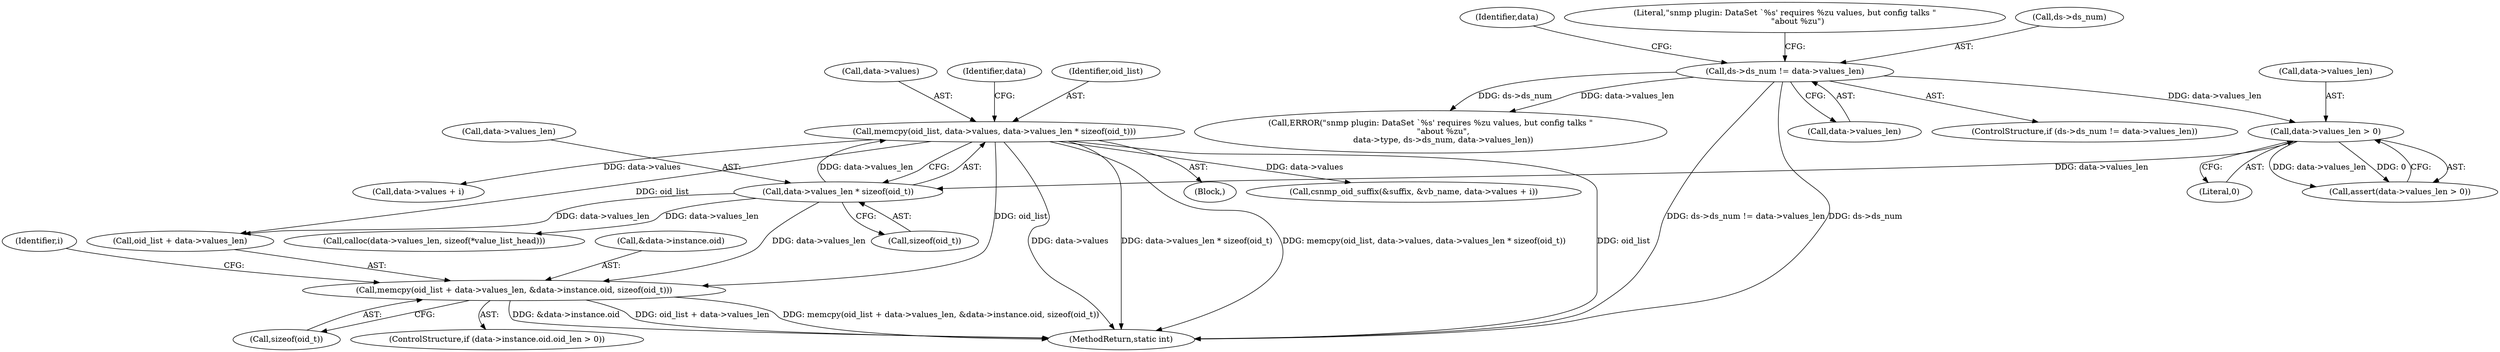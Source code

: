 digraph "0_collectd_d16c24542b2f96a194d43a73c2e5778822b9cb47@API" {
"1000235" [label="(Call,memcpy(oid_list + data->values_len, &data->instance.oid, sizeof(oid_t)))"];
"1000214" [label="(Call,memcpy(oid_list, data->values, data->values_len * sizeof(oid_t)))"];
"1000219" [label="(Call,data->values_len * sizeof(oid_t))"];
"1000209" [label="(Call,data->values_len > 0)"];
"1000186" [label="(Call,ds->ds_num != data->values_len)"];
"1000211" [label="(Identifier,data)"];
"1000219" [label="(Call,data->values_len * sizeof(oid_t))"];
"1000195" [label="(Literal,\"snmp plugin: DataSet `%s' requires %zu values, but config talks \"\n          \"about %zu\")"];
"1000216" [label="(Call,data->values)"];
"1000186" [label="(Call,ds->ds_num != data->values_len)"];
"1000230" [label="(Identifier,data)"];
"1000209" [label="(Call,data->values_len > 0)"];
"1000187" [label="(Call,ds->ds_num)"];
"1000123" [label="(Block,)"];
"1000208" [label="(Call,assert(data->values_len > 0))"];
"1000619" [label="(Call,csnmp_oid_suffix(&suffix, &vb_name, data->values + i))"];
"1000247" [label="(Call,sizeof(oid_t))"];
"1000194" [label="(Call,ERROR(\"snmp plugin: DataSet `%s' requires %zu values, but config talks \"\n          \"about %zu\",\n          data->type, ds->ds_num, data->values_len))"];
"1000214" [label="(Call,memcpy(oid_list, data->values, data->values_len * sizeof(oid_t)))"];
"1000254" [label="(Identifier,i)"];
"1000215" [label="(Identifier,oid_list)"];
"1000220" [label="(Call,data->values_len)"];
"1000213" [label="(Literal,0)"];
"1000225" [label="(ControlStructure,if (data->instance.oid.oid_len > 0))"];
"1000190" [label="(Call,data->values_len)"];
"1000223" [label="(Call,sizeof(oid_t))"];
"1000624" [label="(Call,data->values + i)"];
"1000185" [label="(ControlStructure,if (ds->ds_num != data->values_len))"];
"1000210" [label="(Call,data->values_len)"];
"1000235" [label="(Call,memcpy(oid_list + data->values_len, &data->instance.oid, sizeof(oid_t)))"];
"1000236" [label="(Call,oid_list + data->values_len)"];
"1000241" [label="(Call,&data->instance.oid)"];
"1000876" [label="(MethodReturn,static int)"];
"1000268" [label="(Call,calloc(data->values_len, sizeof(*value_list_head)))"];
"1000235" -> "1000225"  [label="AST: "];
"1000235" -> "1000247"  [label="CFG: "];
"1000236" -> "1000235"  [label="AST: "];
"1000241" -> "1000235"  [label="AST: "];
"1000247" -> "1000235"  [label="AST: "];
"1000254" -> "1000235"  [label="CFG: "];
"1000235" -> "1000876"  [label="DDG: oid_list + data->values_len"];
"1000235" -> "1000876"  [label="DDG: memcpy(oid_list + data->values_len, &data->instance.oid, sizeof(oid_t))"];
"1000235" -> "1000876"  [label="DDG: &data->instance.oid"];
"1000214" -> "1000235"  [label="DDG: oid_list"];
"1000219" -> "1000235"  [label="DDG: data->values_len"];
"1000214" -> "1000123"  [label="AST: "];
"1000214" -> "1000219"  [label="CFG: "];
"1000215" -> "1000214"  [label="AST: "];
"1000216" -> "1000214"  [label="AST: "];
"1000219" -> "1000214"  [label="AST: "];
"1000230" -> "1000214"  [label="CFG: "];
"1000214" -> "1000876"  [label="DDG: data->values"];
"1000214" -> "1000876"  [label="DDG: data->values_len * sizeof(oid_t)"];
"1000214" -> "1000876"  [label="DDG: memcpy(oid_list, data->values, data->values_len * sizeof(oid_t))"];
"1000214" -> "1000876"  [label="DDG: oid_list"];
"1000219" -> "1000214"  [label="DDG: data->values_len"];
"1000214" -> "1000236"  [label="DDG: oid_list"];
"1000214" -> "1000619"  [label="DDG: data->values"];
"1000214" -> "1000624"  [label="DDG: data->values"];
"1000219" -> "1000223"  [label="CFG: "];
"1000220" -> "1000219"  [label="AST: "];
"1000223" -> "1000219"  [label="AST: "];
"1000209" -> "1000219"  [label="DDG: data->values_len"];
"1000219" -> "1000236"  [label="DDG: data->values_len"];
"1000219" -> "1000268"  [label="DDG: data->values_len"];
"1000209" -> "1000208"  [label="AST: "];
"1000209" -> "1000213"  [label="CFG: "];
"1000210" -> "1000209"  [label="AST: "];
"1000213" -> "1000209"  [label="AST: "];
"1000208" -> "1000209"  [label="CFG: "];
"1000209" -> "1000208"  [label="DDG: data->values_len"];
"1000209" -> "1000208"  [label="DDG: 0"];
"1000186" -> "1000209"  [label="DDG: data->values_len"];
"1000186" -> "1000185"  [label="AST: "];
"1000186" -> "1000190"  [label="CFG: "];
"1000187" -> "1000186"  [label="AST: "];
"1000190" -> "1000186"  [label="AST: "];
"1000195" -> "1000186"  [label="CFG: "];
"1000211" -> "1000186"  [label="CFG: "];
"1000186" -> "1000876"  [label="DDG: ds->ds_num != data->values_len"];
"1000186" -> "1000876"  [label="DDG: ds->ds_num"];
"1000186" -> "1000194"  [label="DDG: ds->ds_num"];
"1000186" -> "1000194"  [label="DDG: data->values_len"];
}
